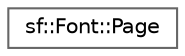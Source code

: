 digraph "Graphical Class Hierarchy"
{
 // LATEX_PDF_SIZE
  bgcolor="transparent";
  edge [fontname=Helvetica,fontsize=10,labelfontname=Helvetica,labelfontsize=10];
  node [fontname=Helvetica,fontsize=10,shape=box,height=0.2,width=0.4];
  rankdir="LR";
  Node0 [id="Node000000",label="sf::Font::Page",height=0.2,width=0.4,color="grey40", fillcolor="white", style="filled",URL="$structsf_1_1_font_1_1_page.html",tooltip="Structure defining a page of glyphs."];
}
